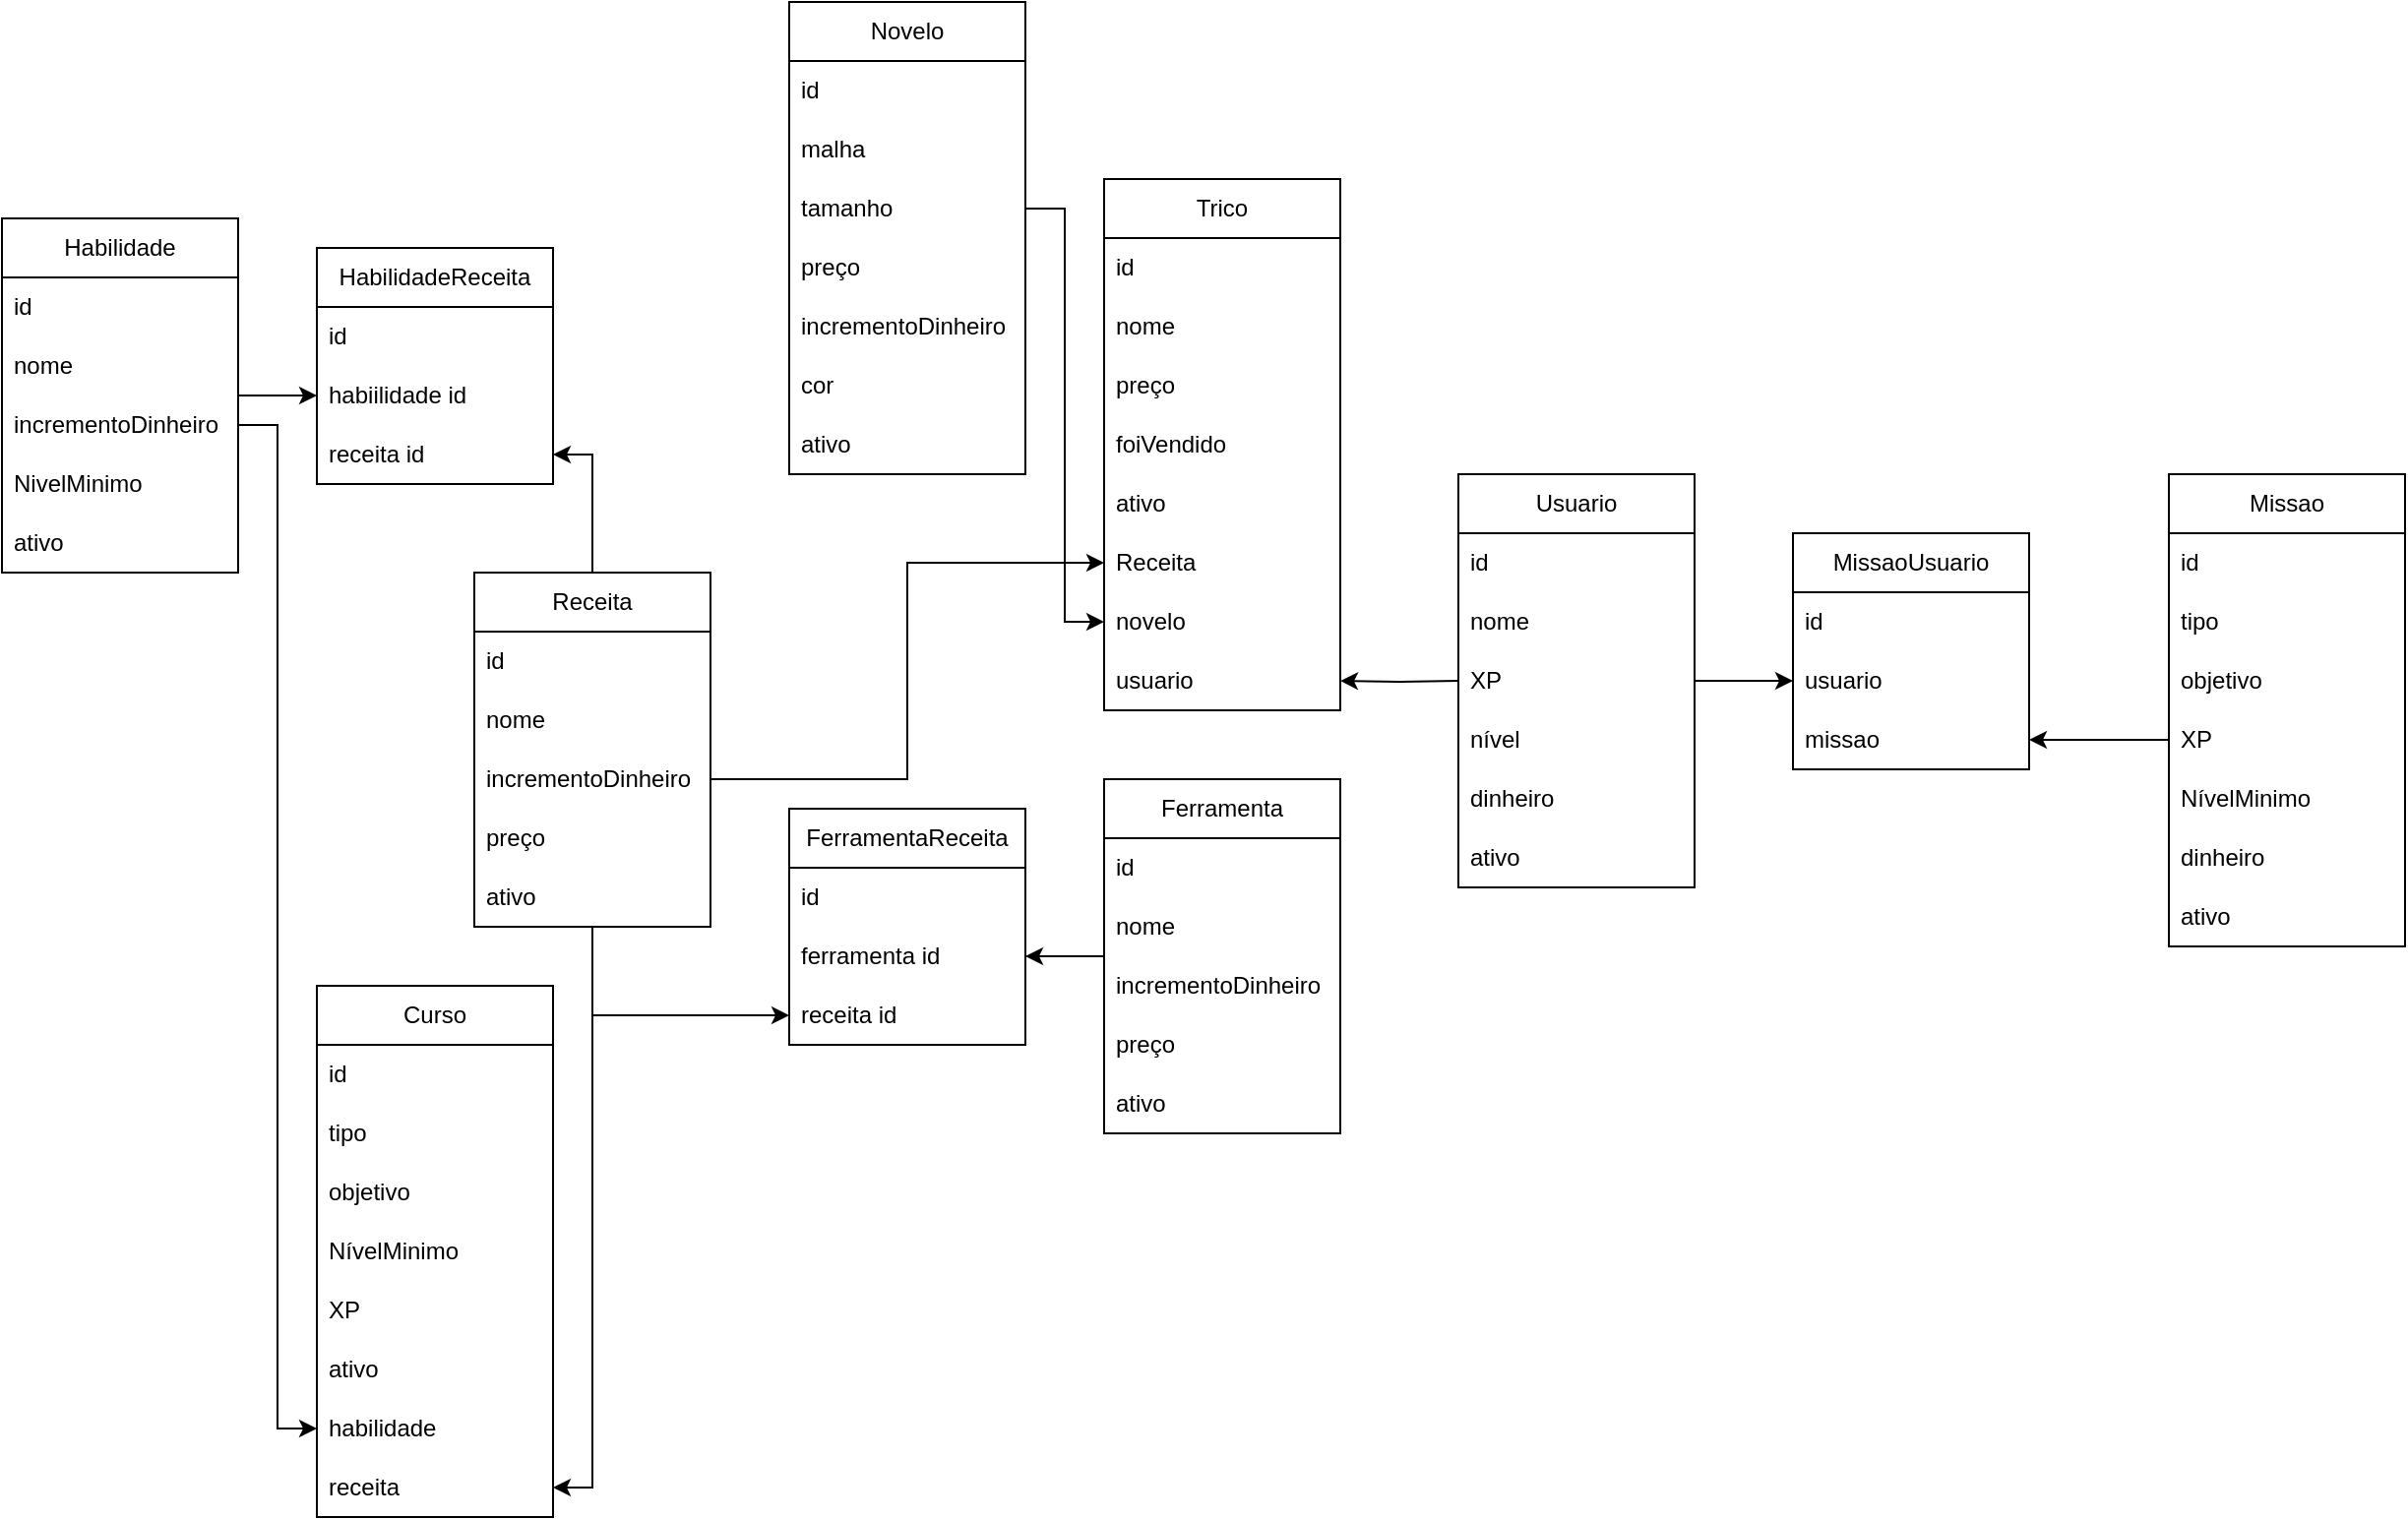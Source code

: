 <mxfile version="21.1.5" type="device">
  <diagram name="Página-1" id="l5tL4DcEClR6NQpXqscW">
    <mxGraphModel dx="1313" dy="1653" grid="1" gridSize="10" guides="1" tooltips="1" connect="1" arrows="1" fold="1" page="1" pageScale="1" pageWidth="827" pageHeight="1169" math="0" shadow="0">
      <root>
        <mxCell id="0" />
        <mxCell id="1" parent="0" />
        <mxCell id="5m_xbQgtjqE6TXDNcUpx-1" value="Usuario" style="swimlane;fontStyle=0;childLayout=stackLayout;horizontal=1;startSize=30;horizontalStack=0;resizeParent=1;resizeParentMax=0;resizeLast=0;collapsible=1;marginBottom=0;whiteSpace=wrap;html=1;" parent="1" vertex="1">
          <mxGeometry x="760" y="190" width="120" height="210" as="geometry" />
        </mxCell>
        <mxCell id="5m_xbQgtjqE6TXDNcUpx-2" value="id" style="text;strokeColor=none;fillColor=none;align=left;verticalAlign=middle;spacingLeft=4;spacingRight=4;overflow=hidden;points=[[0,0.5],[1,0.5]];portConstraint=eastwest;rotatable=0;whiteSpace=wrap;html=1;" parent="5m_xbQgtjqE6TXDNcUpx-1" vertex="1">
          <mxGeometry y="30" width="120" height="30" as="geometry" />
        </mxCell>
        <mxCell id="5m_xbQgtjqE6TXDNcUpx-3" value="nome" style="text;strokeColor=none;fillColor=none;align=left;verticalAlign=middle;spacingLeft=4;spacingRight=4;overflow=hidden;points=[[0,0.5],[1,0.5]];portConstraint=eastwest;rotatable=0;whiteSpace=wrap;html=1;" parent="5m_xbQgtjqE6TXDNcUpx-1" vertex="1">
          <mxGeometry y="60" width="120" height="30" as="geometry" />
        </mxCell>
        <mxCell id="5m_xbQgtjqE6TXDNcUpx-35" value="XP" style="text;strokeColor=none;fillColor=none;align=left;verticalAlign=middle;spacingLeft=4;spacingRight=4;overflow=hidden;points=[[0,0.5],[1,0.5]];portConstraint=eastwest;rotatable=0;whiteSpace=wrap;html=1;" parent="5m_xbQgtjqE6TXDNcUpx-1" vertex="1">
          <mxGeometry y="90" width="120" height="30" as="geometry" />
        </mxCell>
        <mxCell id="5m_xbQgtjqE6TXDNcUpx-44" value="nível&lt;br&gt;" style="text;strokeColor=none;fillColor=none;align=left;verticalAlign=middle;spacingLeft=4;spacingRight=4;overflow=hidden;points=[[0,0.5],[1,0.5]];portConstraint=eastwest;rotatable=0;whiteSpace=wrap;html=1;" parent="5m_xbQgtjqE6TXDNcUpx-1" vertex="1">
          <mxGeometry y="120" width="120" height="30" as="geometry" />
        </mxCell>
        <mxCell id="5m_xbQgtjqE6TXDNcUpx-46" value="dinheiro" style="text;strokeColor=none;fillColor=none;align=left;verticalAlign=middle;spacingLeft=4;spacingRight=4;overflow=hidden;points=[[0,0.5],[1,0.5]];portConstraint=eastwest;rotatable=0;whiteSpace=wrap;html=1;" parent="5m_xbQgtjqE6TXDNcUpx-1" vertex="1">
          <mxGeometry y="150" width="120" height="30" as="geometry" />
        </mxCell>
        <mxCell id="5m_xbQgtjqE6TXDNcUpx-47" value="ativo" style="text;strokeColor=none;fillColor=none;align=left;verticalAlign=middle;spacingLeft=4;spacingRight=4;overflow=hidden;points=[[0,0.5],[1,0.5]];portConstraint=eastwest;rotatable=0;whiteSpace=wrap;html=1;" parent="5m_xbQgtjqE6TXDNcUpx-1" vertex="1">
          <mxGeometry y="180" width="120" height="30" as="geometry" />
        </mxCell>
        <mxCell id="5m_xbQgtjqE6TXDNcUpx-5" value="Novelo" style="swimlane;fontStyle=0;childLayout=stackLayout;horizontal=1;startSize=30;horizontalStack=0;resizeParent=1;resizeParentMax=0;resizeLast=0;collapsible=1;marginBottom=0;whiteSpace=wrap;html=1;" parent="1" vertex="1">
          <mxGeometry x="420" y="-50" width="120" height="240" as="geometry" />
        </mxCell>
        <mxCell id="5m_xbQgtjqE6TXDNcUpx-6" value="id" style="text;strokeColor=none;fillColor=none;align=left;verticalAlign=middle;spacingLeft=4;spacingRight=4;overflow=hidden;points=[[0,0.5],[1,0.5]];portConstraint=eastwest;rotatable=0;whiteSpace=wrap;html=1;" parent="5m_xbQgtjqE6TXDNcUpx-5" vertex="1">
          <mxGeometry y="30" width="120" height="30" as="geometry" />
        </mxCell>
        <mxCell id="5m_xbQgtjqE6TXDNcUpx-7" value="malha" style="text;strokeColor=none;fillColor=none;align=left;verticalAlign=middle;spacingLeft=4;spacingRight=4;overflow=hidden;points=[[0,0.5],[1,0.5]];portConstraint=eastwest;rotatable=0;whiteSpace=wrap;html=1;" parent="5m_xbQgtjqE6TXDNcUpx-5" vertex="1">
          <mxGeometry y="60" width="120" height="30" as="geometry" />
        </mxCell>
        <mxCell id="5m_xbQgtjqE6TXDNcUpx-8" value="tamanho" style="text;strokeColor=none;fillColor=none;align=left;verticalAlign=middle;spacingLeft=4;spacingRight=4;overflow=hidden;points=[[0,0.5],[1,0.5]];portConstraint=eastwest;rotatable=0;whiteSpace=wrap;html=1;" parent="5m_xbQgtjqE6TXDNcUpx-5" vertex="1">
          <mxGeometry y="90" width="120" height="30" as="geometry" />
        </mxCell>
        <mxCell id="5m_xbQgtjqE6TXDNcUpx-9" value="preço" style="text;strokeColor=none;fillColor=none;align=left;verticalAlign=middle;spacingLeft=4;spacingRight=4;overflow=hidden;points=[[0,0.5],[1,0.5]];portConstraint=eastwest;rotatable=0;whiteSpace=wrap;html=1;" parent="5m_xbQgtjqE6TXDNcUpx-5" vertex="1">
          <mxGeometry y="120" width="120" height="30" as="geometry" />
        </mxCell>
        <mxCell id="5m_xbQgtjqE6TXDNcUpx-15" value="incrementoDinheiro" style="text;strokeColor=none;fillColor=none;align=left;verticalAlign=middle;spacingLeft=4;spacingRight=4;overflow=hidden;points=[[0,0.5],[1,0.5]];portConstraint=eastwest;rotatable=0;whiteSpace=wrap;html=1;" parent="5m_xbQgtjqE6TXDNcUpx-5" vertex="1">
          <mxGeometry y="150" width="120" height="30" as="geometry" />
        </mxCell>
        <mxCell id="5m_xbQgtjqE6TXDNcUpx-16" value="cor" style="text;strokeColor=none;fillColor=none;align=left;verticalAlign=middle;spacingLeft=4;spacingRight=4;overflow=hidden;points=[[0,0.5],[1,0.5]];portConstraint=eastwest;rotatable=0;whiteSpace=wrap;html=1;" parent="5m_xbQgtjqE6TXDNcUpx-5" vertex="1">
          <mxGeometry y="180" width="120" height="30" as="geometry" />
        </mxCell>
        <mxCell id="5m_xbQgtjqE6TXDNcUpx-50" value="ativo" style="text;strokeColor=none;fillColor=none;align=left;verticalAlign=middle;spacingLeft=4;spacingRight=4;overflow=hidden;points=[[0,0.5],[1,0.5]];portConstraint=eastwest;rotatable=0;whiteSpace=wrap;html=1;" parent="5m_xbQgtjqE6TXDNcUpx-5" vertex="1">
          <mxGeometry y="210" width="120" height="30" as="geometry" />
        </mxCell>
        <mxCell id="5m_xbQgtjqE6TXDNcUpx-71" style="edgeStyle=orthogonalEdgeStyle;rounded=0;orthogonalLoop=1;jettySize=auto;html=1;entryX=0;entryY=0.5;entryDx=0;entryDy=0;" parent="1" source="5m_xbQgtjqE6TXDNcUpx-10" target="5m_xbQgtjqE6TXDNcUpx-65" edge="1">
          <mxGeometry relative="1" as="geometry" />
        </mxCell>
        <mxCell id="5m_xbQgtjqE6TXDNcUpx-10" value="Habilidade" style="swimlane;fontStyle=0;childLayout=stackLayout;horizontal=1;startSize=30;horizontalStack=0;resizeParent=1;resizeParentMax=0;resizeLast=0;collapsible=1;marginBottom=0;whiteSpace=wrap;html=1;" parent="1" vertex="1">
          <mxGeometry x="20" y="60" width="120" height="180" as="geometry" />
        </mxCell>
        <mxCell id="5m_xbQgtjqE6TXDNcUpx-17" value="id" style="text;strokeColor=none;fillColor=none;align=left;verticalAlign=middle;spacingLeft=4;spacingRight=4;overflow=hidden;points=[[0,0.5],[1,0.5]];portConstraint=eastwest;rotatable=0;whiteSpace=wrap;html=1;" parent="5m_xbQgtjqE6TXDNcUpx-10" vertex="1">
          <mxGeometry y="30" width="120" height="30" as="geometry" />
        </mxCell>
        <mxCell id="5m_xbQgtjqE6TXDNcUpx-11" value="nome" style="text;strokeColor=none;fillColor=none;align=left;verticalAlign=middle;spacingLeft=4;spacingRight=4;overflow=hidden;points=[[0,0.5],[1,0.5]];portConstraint=eastwest;rotatable=0;whiteSpace=wrap;html=1;" parent="5m_xbQgtjqE6TXDNcUpx-10" vertex="1">
          <mxGeometry y="60" width="120" height="30" as="geometry" />
        </mxCell>
        <mxCell id="5m_xbQgtjqE6TXDNcUpx-12" value="incrementoDinheiro" style="text;strokeColor=none;fillColor=none;align=left;verticalAlign=middle;spacingLeft=4;spacingRight=4;overflow=hidden;points=[[0,0.5],[1,0.5]];portConstraint=eastwest;rotatable=0;whiteSpace=wrap;html=1;" parent="5m_xbQgtjqE6TXDNcUpx-10" vertex="1">
          <mxGeometry y="90" width="120" height="30" as="geometry" />
        </mxCell>
        <mxCell id="5m_xbQgtjqE6TXDNcUpx-59" value="NivelMinimo" style="text;strokeColor=none;fillColor=none;align=left;verticalAlign=middle;spacingLeft=4;spacingRight=4;overflow=hidden;points=[[0,0.5],[1,0.5]];portConstraint=eastwest;rotatable=0;whiteSpace=wrap;html=1;" parent="5m_xbQgtjqE6TXDNcUpx-10" vertex="1">
          <mxGeometry y="120" width="120" height="30" as="geometry" />
        </mxCell>
        <mxCell id="5m_xbQgtjqE6TXDNcUpx-51" value="ativo" style="text;strokeColor=none;fillColor=none;align=left;verticalAlign=middle;spacingLeft=4;spacingRight=4;overflow=hidden;points=[[0,0.5],[1,0.5]];portConstraint=eastwest;rotatable=0;whiteSpace=wrap;html=1;" parent="5m_xbQgtjqE6TXDNcUpx-10" vertex="1">
          <mxGeometry y="150" width="120" height="30" as="geometry" />
        </mxCell>
        <mxCell id="5m_xbQgtjqE6TXDNcUpx-74" style="edgeStyle=orthogonalEdgeStyle;rounded=0;orthogonalLoop=1;jettySize=auto;html=1;entryX=1;entryY=0.5;entryDx=0;entryDy=0;" parent="1" source="5m_xbQgtjqE6TXDNcUpx-18" target="5m_xbQgtjqE6TXDNcUpx-66" edge="1">
          <mxGeometry relative="1" as="geometry" />
        </mxCell>
        <mxCell id="5m_xbQgtjqE6TXDNcUpx-90" style="edgeStyle=orthogonalEdgeStyle;rounded=0;orthogonalLoop=1;jettySize=auto;html=1;entryX=1;entryY=0.5;entryDx=0;entryDy=0;" parent="1" source="5m_xbQgtjqE6TXDNcUpx-18" target="5m_xbQgtjqE6TXDNcUpx-88" edge="1">
          <mxGeometry relative="1" as="geometry" />
        </mxCell>
        <mxCell id="5m_xbQgtjqE6TXDNcUpx-107" style="edgeStyle=orthogonalEdgeStyle;rounded=0;orthogonalLoop=1;jettySize=auto;html=1;entryX=0;entryY=0.5;entryDx=0;entryDy=0;" parent="1" source="5m_xbQgtjqE6TXDNcUpx-18" target="5m_xbQgtjqE6TXDNcUpx-105" edge="1">
          <mxGeometry relative="1" as="geometry" />
        </mxCell>
        <mxCell id="5m_xbQgtjqE6TXDNcUpx-18" value="Receita" style="swimlane;fontStyle=0;childLayout=stackLayout;horizontal=1;startSize=30;horizontalStack=0;resizeParent=1;resizeParentMax=0;resizeLast=0;collapsible=1;marginBottom=0;whiteSpace=wrap;html=1;" parent="1" vertex="1">
          <mxGeometry x="260" y="240" width="120" height="180" as="geometry" />
        </mxCell>
        <mxCell id="5m_xbQgtjqE6TXDNcUpx-19" value="id" style="text;strokeColor=none;fillColor=none;align=left;verticalAlign=middle;spacingLeft=4;spacingRight=4;overflow=hidden;points=[[0,0.5],[1,0.5]];portConstraint=eastwest;rotatable=0;whiteSpace=wrap;html=1;" parent="5m_xbQgtjqE6TXDNcUpx-18" vertex="1">
          <mxGeometry y="30" width="120" height="30" as="geometry" />
        </mxCell>
        <mxCell id="5m_xbQgtjqE6TXDNcUpx-20" value="nome" style="text;strokeColor=none;fillColor=none;align=left;verticalAlign=middle;spacingLeft=4;spacingRight=4;overflow=hidden;points=[[0,0.5],[1,0.5]];portConstraint=eastwest;rotatable=0;whiteSpace=wrap;html=1;" parent="5m_xbQgtjqE6TXDNcUpx-18" vertex="1">
          <mxGeometry y="60" width="120" height="30" as="geometry" />
        </mxCell>
        <mxCell id="5m_xbQgtjqE6TXDNcUpx-21" value="incrementoDinheiro" style="text;strokeColor=none;fillColor=none;align=left;verticalAlign=middle;spacingLeft=4;spacingRight=4;overflow=hidden;points=[[0,0.5],[1,0.5]];portConstraint=eastwest;rotatable=0;whiteSpace=wrap;html=1;" parent="5m_xbQgtjqE6TXDNcUpx-18" vertex="1">
          <mxGeometry y="90" width="120" height="30" as="geometry" />
        </mxCell>
        <mxCell id="5m_xbQgtjqE6TXDNcUpx-23" value="preço" style="text;strokeColor=none;fillColor=none;align=left;verticalAlign=middle;spacingLeft=4;spacingRight=4;overflow=hidden;points=[[0,0.5],[1,0.5]];portConstraint=eastwest;rotatable=0;whiteSpace=wrap;html=1;" parent="5m_xbQgtjqE6TXDNcUpx-18" vertex="1">
          <mxGeometry y="120" width="120" height="30" as="geometry" />
        </mxCell>
        <mxCell id="5m_xbQgtjqE6TXDNcUpx-53" value="ativo" style="text;strokeColor=none;fillColor=none;align=left;verticalAlign=middle;spacingLeft=4;spacingRight=4;overflow=hidden;points=[[0,0.5],[1,0.5]];portConstraint=eastwest;rotatable=0;whiteSpace=wrap;html=1;" parent="5m_xbQgtjqE6TXDNcUpx-18" vertex="1">
          <mxGeometry y="150" width="120" height="30" as="geometry" />
        </mxCell>
        <mxCell id="5m_xbQgtjqE6TXDNcUpx-108" style="edgeStyle=orthogonalEdgeStyle;rounded=0;orthogonalLoop=1;jettySize=auto;html=1;" parent="1" source="5m_xbQgtjqE6TXDNcUpx-24" target="5m_xbQgtjqE6TXDNcUpx-104" edge="1">
          <mxGeometry relative="1" as="geometry" />
        </mxCell>
        <mxCell id="5m_xbQgtjqE6TXDNcUpx-24" value="Ferramenta" style="swimlane;fontStyle=0;childLayout=stackLayout;horizontal=1;startSize=30;horizontalStack=0;resizeParent=1;resizeParentMax=0;resizeLast=0;collapsible=1;marginBottom=0;whiteSpace=wrap;html=1;" parent="1" vertex="1">
          <mxGeometry x="580" y="345" width="120" height="180" as="geometry" />
        </mxCell>
        <mxCell id="5m_xbQgtjqE6TXDNcUpx-25" value="id" style="text;strokeColor=none;fillColor=none;align=left;verticalAlign=middle;spacingLeft=4;spacingRight=4;overflow=hidden;points=[[0,0.5],[1,0.5]];portConstraint=eastwest;rotatable=0;whiteSpace=wrap;html=1;" parent="5m_xbQgtjqE6TXDNcUpx-24" vertex="1">
          <mxGeometry y="30" width="120" height="30" as="geometry" />
        </mxCell>
        <mxCell id="5m_xbQgtjqE6TXDNcUpx-26" value="nome" style="text;strokeColor=none;fillColor=none;align=left;verticalAlign=middle;spacingLeft=4;spacingRight=4;overflow=hidden;points=[[0,0.5],[1,0.5]];portConstraint=eastwest;rotatable=0;whiteSpace=wrap;html=1;" parent="5m_xbQgtjqE6TXDNcUpx-24" vertex="1">
          <mxGeometry y="60" width="120" height="30" as="geometry" />
        </mxCell>
        <mxCell id="5m_xbQgtjqE6TXDNcUpx-27" value="incrementoDinheiro" style="text;strokeColor=none;fillColor=none;align=left;verticalAlign=middle;spacingLeft=4;spacingRight=4;overflow=hidden;points=[[0,0.5],[1,0.5]];portConstraint=eastwest;rotatable=0;whiteSpace=wrap;html=1;" parent="5m_xbQgtjqE6TXDNcUpx-24" vertex="1">
          <mxGeometry y="90" width="120" height="30" as="geometry" />
        </mxCell>
        <mxCell id="5m_xbQgtjqE6TXDNcUpx-28" value="preço" style="text;strokeColor=none;fillColor=none;align=left;verticalAlign=middle;spacingLeft=4;spacingRight=4;overflow=hidden;points=[[0,0.5],[1,0.5]];portConstraint=eastwest;rotatable=0;whiteSpace=wrap;html=1;" parent="5m_xbQgtjqE6TXDNcUpx-24" vertex="1">
          <mxGeometry y="120" width="120" height="30" as="geometry" />
        </mxCell>
        <mxCell id="5m_xbQgtjqE6TXDNcUpx-48" value="ativo" style="text;strokeColor=none;fillColor=none;align=left;verticalAlign=middle;spacingLeft=4;spacingRight=4;overflow=hidden;points=[[0,0.5],[1,0.5]];portConstraint=eastwest;rotatable=0;whiteSpace=wrap;html=1;" parent="5m_xbQgtjqE6TXDNcUpx-24" vertex="1">
          <mxGeometry y="150" width="120" height="30" as="geometry" />
        </mxCell>
        <mxCell id="5m_xbQgtjqE6TXDNcUpx-29" value="Trico" style="swimlane;fontStyle=0;childLayout=stackLayout;horizontal=1;startSize=30;horizontalStack=0;resizeParent=1;resizeParentMax=0;resizeLast=0;collapsible=1;marginBottom=0;whiteSpace=wrap;html=1;" parent="1" vertex="1">
          <mxGeometry x="580" y="40" width="120" height="270" as="geometry" />
        </mxCell>
        <mxCell id="5m_xbQgtjqE6TXDNcUpx-30" value="id" style="text;strokeColor=none;fillColor=none;align=left;verticalAlign=middle;spacingLeft=4;spacingRight=4;overflow=hidden;points=[[0,0.5],[1,0.5]];portConstraint=eastwest;rotatable=0;whiteSpace=wrap;html=1;" parent="5m_xbQgtjqE6TXDNcUpx-29" vertex="1">
          <mxGeometry y="30" width="120" height="30" as="geometry" />
        </mxCell>
        <mxCell id="5m_xbQgtjqE6TXDNcUpx-31" value="nome" style="text;strokeColor=none;fillColor=none;align=left;verticalAlign=middle;spacingLeft=4;spacingRight=4;overflow=hidden;points=[[0,0.5],[1,0.5]];portConstraint=eastwest;rotatable=0;whiteSpace=wrap;html=1;" parent="5m_xbQgtjqE6TXDNcUpx-29" vertex="1">
          <mxGeometry y="60" width="120" height="30" as="geometry" />
        </mxCell>
        <mxCell id="5m_xbQgtjqE6TXDNcUpx-34" value="preço" style="text;strokeColor=none;fillColor=none;align=left;verticalAlign=middle;spacingLeft=4;spacingRight=4;overflow=hidden;points=[[0,0.5],[1,0.5]];portConstraint=eastwest;rotatable=0;whiteSpace=wrap;html=1;" parent="5m_xbQgtjqE6TXDNcUpx-29" vertex="1">
          <mxGeometry y="90" width="120" height="30" as="geometry" />
        </mxCell>
        <mxCell id="5m_xbQgtjqE6TXDNcUpx-60" value="foiVendido" style="text;strokeColor=none;fillColor=none;align=left;verticalAlign=middle;spacingLeft=4;spacingRight=4;overflow=hidden;points=[[0,0.5],[1,0.5]];portConstraint=eastwest;rotatable=0;whiteSpace=wrap;html=1;" parent="5m_xbQgtjqE6TXDNcUpx-29" vertex="1">
          <mxGeometry y="120" width="120" height="30" as="geometry" />
        </mxCell>
        <mxCell id="5m_xbQgtjqE6TXDNcUpx-54" value="ativo" style="text;strokeColor=none;fillColor=none;align=left;verticalAlign=middle;spacingLeft=4;spacingRight=4;overflow=hidden;points=[[0,0.5],[1,0.5]];portConstraint=eastwest;rotatable=0;whiteSpace=wrap;html=1;" parent="5m_xbQgtjqE6TXDNcUpx-29" vertex="1">
          <mxGeometry y="150" width="120" height="30" as="geometry" />
        </mxCell>
        <mxCell id="5m_xbQgtjqE6TXDNcUpx-61" value="Receita" style="text;strokeColor=none;fillColor=none;align=left;verticalAlign=middle;spacingLeft=4;spacingRight=4;overflow=hidden;points=[[0,0.5],[1,0.5]];portConstraint=eastwest;rotatable=0;whiteSpace=wrap;html=1;" parent="5m_xbQgtjqE6TXDNcUpx-29" vertex="1">
          <mxGeometry y="180" width="120" height="30" as="geometry" />
        </mxCell>
        <mxCell id="5m_xbQgtjqE6TXDNcUpx-62" value="novelo" style="text;strokeColor=none;fillColor=none;align=left;verticalAlign=middle;spacingLeft=4;spacingRight=4;overflow=hidden;points=[[0,0.5],[1,0.5]];portConstraint=eastwest;rotatable=0;whiteSpace=wrap;html=1;" parent="5m_xbQgtjqE6TXDNcUpx-29" vertex="1">
          <mxGeometry y="210" width="120" height="30" as="geometry" />
        </mxCell>
        <mxCell id="5m_xbQgtjqE6TXDNcUpx-109" value="usuario" style="text;strokeColor=none;fillColor=none;align=left;verticalAlign=middle;spacingLeft=4;spacingRight=4;overflow=hidden;points=[[0,0.5],[1,0.5]];portConstraint=eastwest;rotatable=0;whiteSpace=wrap;html=1;" parent="5m_xbQgtjqE6TXDNcUpx-29" vertex="1">
          <mxGeometry y="240" width="120" height="30" as="geometry" />
        </mxCell>
        <mxCell id="5m_xbQgtjqE6TXDNcUpx-36" value="Missao" style="swimlane;fontStyle=0;childLayout=stackLayout;horizontal=1;startSize=30;horizontalStack=0;resizeParent=1;resizeParentMax=0;resizeLast=0;collapsible=1;marginBottom=0;whiteSpace=wrap;html=1;" parent="1" vertex="1">
          <mxGeometry x="1121" y="190" width="120" height="240" as="geometry" />
        </mxCell>
        <mxCell id="5m_xbQgtjqE6TXDNcUpx-37" value="id" style="text;strokeColor=none;fillColor=none;align=left;verticalAlign=middle;spacingLeft=4;spacingRight=4;overflow=hidden;points=[[0,0.5],[1,0.5]];portConstraint=eastwest;rotatable=0;whiteSpace=wrap;html=1;" parent="5m_xbQgtjqE6TXDNcUpx-36" vertex="1">
          <mxGeometry y="30" width="120" height="30" as="geometry" />
        </mxCell>
        <mxCell id="5m_xbQgtjqE6TXDNcUpx-38" value="tipo" style="text;strokeColor=none;fillColor=none;align=left;verticalAlign=middle;spacingLeft=4;spacingRight=4;overflow=hidden;points=[[0,0.5],[1,0.5]];portConstraint=eastwest;rotatable=0;whiteSpace=wrap;html=1;" parent="5m_xbQgtjqE6TXDNcUpx-36" vertex="1">
          <mxGeometry y="60" width="120" height="30" as="geometry" />
        </mxCell>
        <mxCell id="5m_xbQgtjqE6TXDNcUpx-39" value="objetivo" style="text;strokeColor=none;fillColor=none;align=left;verticalAlign=middle;spacingLeft=4;spacingRight=4;overflow=hidden;points=[[0,0.5],[1,0.5]];portConstraint=eastwest;rotatable=0;whiteSpace=wrap;html=1;" parent="5m_xbQgtjqE6TXDNcUpx-36" vertex="1">
          <mxGeometry y="90" width="120" height="30" as="geometry" />
        </mxCell>
        <mxCell id="5m_xbQgtjqE6TXDNcUpx-55" value="XP" style="text;strokeColor=none;fillColor=none;align=left;verticalAlign=middle;spacingLeft=4;spacingRight=4;overflow=hidden;points=[[0,0.5],[1,0.5]];portConstraint=eastwest;rotatable=0;whiteSpace=wrap;html=1;" parent="5m_xbQgtjqE6TXDNcUpx-36" vertex="1">
          <mxGeometry y="120" width="120" height="30" as="geometry" />
        </mxCell>
        <mxCell id="5m_xbQgtjqE6TXDNcUpx-56" value="NívelMinimo" style="text;strokeColor=none;fillColor=none;align=left;verticalAlign=middle;spacingLeft=4;spacingRight=4;overflow=hidden;points=[[0,0.5],[1,0.5]];portConstraint=eastwest;rotatable=0;whiteSpace=wrap;html=1;" parent="5m_xbQgtjqE6TXDNcUpx-36" vertex="1">
          <mxGeometry y="150" width="120" height="30" as="geometry" />
        </mxCell>
        <mxCell id="5m_xbQgtjqE6TXDNcUpx-49" value="dinheiro" style="text;strokeColor=none;fillColor=none;align=left;verticalAlign=middle;spacingLeft=4;spacingRight=4;overflow=hidden;points=[[0,0.5],[1,0.5]];portConstraint=eastwest;rotatable=0;whiteSpace=wrap;html=1;" parent="5m_xbQgtjqE6TXDNcUpx-36" vertex="1">
          <mxGeometry y="180" width="120" height="30" as="geometry" />
        </mxCell>
        <mxCell id="5m_xbQgtjqE6TXDNcUpx-91" value="ativo" style="text;strokeColor=none;fillColor=none;align=left;verticalAlign=middle;spacingLeft=4;spacingRight=4;overflow=hidden;points=[[0,0.5],[1,0.5]];portConstraint=eastwest;rotatable=0;whiteSpace=wrap;html=1;" parent="5m_xbQgtjqE6TXDNcUpx-36" vertex="1">
          <mxGeometry y="210" width="120" height="30" as="geometry" />
        </mxCell>
        <mxCell id="5m_xbQgtjqE6TXDNcUpx-40" value="Curso" style="swimlane;fontStyle=0;childLayout=stackLayout;horizontal=1;startSize=30;horizontalStack=0;resizeParent=1;resizeParentMax=0;resizeLast=0;collapsible=1;marginBottom=0;whiteSpace=wrap;html=1;" parent="1" vertex="1">
          <mxGeometry x="180" y="450" width="120" height="270" as="geometry" />
        </mxCell>
        <mxCell id="5m_xbQgtjqE6TXDNcUpx-41" value="id" style="text;strokeColor=none;fillColor=none;align=left;verticalAlign=middle;spacingLeft=4;spacingRight=4;overflow=hidden;points=[[0,0.5],[1,0.5]];portConstraint=eastwest;rotatable=0;whiteSpace=wrap;html=1;" parent="5m_xbQgtjqE6TXDNcUpx-40" vertex="1">
          <mxGeometry y="30" width="120" height="30" as="geometry" />
        </mxCell>
        <mxCell id="5m_xbQgtjqE6TXDNcUpx-42" value="tipo" style="text;strokeColor=none;fillColor=none;align=left;verticalAlign=middle;spacingLeft=4;spacingRight=4;overflow=hidden;points=[[0,0.5],[1,0.5]];portConstraint=eastwest;rotatable=0;whiteSpace=wrap;html=1;" parent="5m_xbQgtjqE6TXDNcUpx-40" vertex="1">
          <mxGeometry y="60" width="120" height="30" as="geometry" />
        </mxCell>
        <mxCell id="5m_xbQgtjqE6TXDNcUpx-43" value="objetivo" style="text;strokeColor=none;fillColor=none;align=left;verticalAlign=middle;spacingLeft=4;spacingRight=4;overflow=hidden;points=[[0,0.5],[1,0.5]];portConstraint=eastwest;rotatable=0;whiteSpace=wrap;html=1;" parent="5m_xbQgtjqE6TXDNcUpx-40" vertex="1">
          <mxGeometry y="90" width="120" height="30" as="geometry" />
        </mxCell>
        <mxCell id="5m_xbQgtjqE6TXDNcUpx-57" value="NívelMinimo" style="text;strokeColor=none;fillColor=none;align=left;verticalAlign=middle;spacingLeft=4;spacingRight=4;overflow=hidden;points=[[0,0.5],[1,0.5]];portConstraint=eastwest;rotatable=0;whiteSpace=wrap;html=1;" parent="5m_xbQgtjqE6TXDNcUpx-40" vertex="1">
          <mxGeometry y="120" width="120" height="30" as="geometry" />
        </mxCell>
        <mxCell id="5m_xbQgtjqE6TXDNcUpx-58" value="XP" style="text;strokeColor=none;fillColor=none;align=left;verticalAlign=middle;spacingLeft=4;spacingRight=4;overflow=hidden;points=[[0,0.5],[1,0.5]];portConstraint=eastwest;rotatable=0;whiteSpace=wrap;html=1;" parent="5m_xbQgtjqE6TXDNcUpx-40" vertex="1">
          <mxGeometry y="150" width="120" height="30" as="geometry" />
        </mxCell>
        <mxCell id="5m_xbQgtjqE6TXDNcUpx-52" value="ativo" style="text;strokeColor=none;fillColor=none;align=left;verticalAlign=middle;spacingLeft=4;spacingRight=4;overflow=hidden;points=[[0,0.5],[1,0.5]];portConstraint=eastwest;rotatable=0;whiteSpace=wrap;html=1;" parent="5m_xbQgtjqE6TXDNcUpx-40" vertex="1">
          <mxGeometry y="180" width="120" height="30" as="geometry" />
        </mxCell>
        <mxCell id="5m_xbQgtjqE6TXDNcUpx-87" value="habilidade" style="text;strokeColor=none;fillColor=none;align=left;verticalAlign=middle;spacingLeft=4;spacingRight=4;overflow=hidden;points=[[0,0.5],[1,0.5]];portConstraint=eastwest;rotatable=0;whiteSpace=wrap;html=1;" parent="5m_xbQgtjqE6TXDNcUpx-40" vertex="1">
          <mxGeometry y="210" width="120" height="30" as="geometry" />
        </mxCell>
        <mxCell id="5m_xbQgtjqE6TXDNcUpx-88" value="receita" style="text;strokeColor=none;fillColor=none;align=left;verticalAlign=middle;spacingLeft=4;spacingRight=4;overflow=hidden;points=[[0,0.5],[1,0.5]];portConstraint=eastwest;rotatable=0;whiteSpace=wrap;html=1;" parent="5m_xbQgtjqE6TXDNcUpx-40" vertex="1">
          <mxGeometry y="240" width="120" height="30" as="geometry" />
        </mxCell>
        <mxCell id="5m_xbQgtjqE6TXDNcUpx-63" value="HabilidadeReceita" style="swimlane;fontStyle=0;childLayout=stackLayout;horizontal=1;startSize=30;horizontalStack=0;resizeParent=1;resizeParentMax=0;resizeLast=0;collapsible=1;marginBottom=0;whiteSpace=wrap;html=1;" parent="1" vertex="1">
          <mxGeometry x="180" y="75" width="120" height="120" as="geometry" />
        </mxCell>
        <mxCell id="5m_xbQgtjqE6TXDNcUpx-64" value="id" style="text;strokeColor=none;fillColor=none;align=left;verticalAlign=middle;spacingLeft=4;spacingRight=4;overflow=hidden;points=[[0,0.5],[1,0.5]];portConstraint=eastwest;rotatable=0;whiteSpace=wrap;html=1;" parent="5m_xbQgtjqE6TXDNcUpx-63" vertex="1">
          <mxGeometry y="30" width="120" height="30" as="geometry" />
        </mxCell>
        <mxCell id="5m_xbQgtjqE6TXDNcUpx-65" value="habiilidade id" style="text;strokeColor=none;fillColor=none;align=left;verticalAlign=middle;spacingLeft=4;spacingRight=4;overflow=hidden;points=[[0,0.5],[1,0.5]];portConstraint=eastwest;rotatable=0;whiteSpace=wrap;html=1;" parent="5m_xbQgtjqE6TXDNcUpx-63" vertex="1">
          <mxGeometry y="60" width="120" height="30" as="geometry" />
        </mxCell>
        <mxCell id="5m_xbQgtjqE6TXDNcUpx-66" value="receita id" style="text;strokeColor=none;fillColor=none;align=left;verticalAlign=middle;spacingLeft=4;spacingRight=4;overflow=hidden;points=[[0,0.5],[1,0.5]];portConstraint=eastwest;rotatable=0;whiteSpace=wrap;html=1;" parent="5m_xbQgtjqE6TXDNcUpx-63" vertex="1">
          <mxGeometry y="90" width="120" height="30" as="geometry" />
        </mxCell>
        <mxCell id="5m_xbQgtjqE6TXDNcUpx-75" style="edgeStyle=orthogonalEdgeStyle;rounded=0;orthogonalLoop=1;jettySize=auto;html=1;entryX=0;entryY=0.5;entryDx=0;entryDy=0;" parent="1" source="5m_xbQgtjqE6TXDNcUpx-21" target="5m_xbQgtjqE6TXDNcUpx-61" edge="1">
          <mxGeometry relative="1" as="geometry" />
        </mxCell>
        <mxCell id="5m_xbQgtjqE6TXDNcUpx-79" style="edgeStyle=orthogonalEdgeStyle;rounded=0;orthogonalLoop=1;jettySize=auto;html=1;entryX=0;entryY=0.5;entryDx=0;entryDy=0;exitX=1;exitY=0.5;exitDx=0;exitDy=0;" parent="1" source="5m_xbQgtjqE6TXDNcUpx-8" target="5m_xbQgtjqE6TXDNcUpx-62" edge="1">
          <mxGeometry relative="1" as="geometry" />
        </mxCell>
        <mxCell id="5m_xbQgtjqE6TXDNcUpx-89" style="edgeStyle=orthogonalEdgeStyle;rounded=0;orthogonalLoop=1;jettySize=auto;html=1;entryX=0;entryY=0.5;entryDx=0;entryDy=0;" parent="1" source="5m_xbQgtjqE6TXDNcUpx-12" target="5m_xbQgtjqE6TXDNcUpx-87" edge="1">
          <mxGeometry relative="1" as="geometry" />
        </mxCell>
        <mxCell id="5m_xbQgtjqE6TXDNcUpx-92" value="MissaoUsuario" style="swimlane;fontStyle=0;childLayout=stackLayout;horizontal=1;startSize=30;horizontalStack=0;resizeParent=1;resizeParentMax=0;resizeLast=0;collapsible=1;marginBottom=0;whiteSpace=wrap;html=1;" parent="1" vertex="1">
          <mxGeometry x="930" y="220" width="120" height="120" as="geometry" />
        </mxCell>
        <mxCell id="5m_xbQgtjqE6TXDNcUpx-93" value="id" style="text;strokeColor=none;fillColor=none;align=left;verticalAlign=middle;spacingLeft=4;spacingRight=4;overflow=hidden;points=[[0,0.5],[1,0.5]];portConstraint=eastwest;rotatable=0;whiteSpace=wrap;html=1;" parent="5m_xbQgtjqE6TXDNcUpx-92" vertex="1">
          <mxGeometry y="30" width="120" height="30" as="geometry" />
        </mxCell>
        <mxCell id="5m_xbQgtjqE6TXDNcUpx-94" value="usuario" style="text;strokeColor=none;fillColor=none;align=left;verticalAlign=middle;spacingLeft=4;spacingRight=4;overflow=hidden;points=[[0,0.5],[1,0.5]];portConstraint=eastwest;rotatable=0;whiteSpace=wrap;html=1;" parent="5m_xbQgtjqE6TXDNcUpx-92" vertex="1">
          <mxGeometry y="60" width="120" height="30" as="geometry" />
        </mxCell>
        <mxCell id="5m_xbQgtjqE6TXDNcUpx-95" value="missao" style="text;strokeColor=none;fillColor=none;align=left;verticalAlign=middle;spacingLeft=4;spacingRight=4;overflow=hidden;points=[[0,0.5],[1,0.5]];portConstraint=eastwest;rotatable=0;whiteSpace=wrap;html=1;" parent="5m_xbQgtjqE6TXDNcUpx-92" vertex="1">
          <mxGeometry y="90" width="120" height="30" as="geometry" />
        </mxCell>
        <mxCell id="5m_xbQgtjqE6TXDNcUpx-100" style="edgeStyle=orthogonalEdgeStyle;rounded=0;orthogonalLoop=1;jettySize=auto;html=1;entryX=1;entryY=0.5;entryDx=0;entryDy=0;" parent="1" source="5m_xbQgtjqE6TXDNcUpx-55" target="5m_xbQgtjqE6TXDNcUpx-95" edge="1">
          <mxGeometry relative="1" as="geometry" />
        </mxCell>
        <mxCell id="5m_xbQgtjqE6TXDNcUpx-101" style="edgeStyle=orthogonalEdgeStyle;rounded=0;orthogonalLoop=1;jettySize=auto;html=1;entryX=0;entryY=0.5;entryDx=0;entryDy=0;" parent="1" source="5m_xbQgtjqE6TXDNcUpx-35" target="5m_xbQgtjqE6TXDNcUpx-94" edge="1">
          <mxGeometry relative="1" as="geometry" />
        </mxCell>
        <mxCell id="5m_xbQgtjqE6TXDNcUpx-102" value="FerramentaReceita" style="swimlane;fontStyle=0;childLayout=stackLayout;horizontal=1;startSize=30;horizontalStack=0;resizeParent=1;resizeParentMax=0;resizeLast=0;collapsible=1;marginBottom=0;whiteSpace=wrap;html=1;" parent="1" vertex="1">
          <mxGeometry x="420" y="360" width="120" height="120" as="geometry" />
        </mxCell>
        <mxCell id="5m_xbQgtjqE6TXDNcUpx-103" value="id" style="text;strokeColor=none;fillColor=none;align=left;verticalAlign=middle;spacingLeft=4;spacingRight=4;overflow=hidden;points=[[0,0.5],[1,0.5]];portConstraint=eastwest;rotatable=0;whiteSpace=wrap;html=1;" parent="5m_xbQgtjqE6TXDNcUpx-102" vertex="1">
          <mxGeometry y="30" width="120" height="30" as="geometry" />
        </mxCell>
        <mxCell id="5m_xbQgtjqE6TXDNcUpx-104" value="ferramenta id" style="text;strokeColor=none;fillColor=none;align=left;verticalAlign=middle;spacingLeft=4;spacingRight=4;overflow=hidden;points=[[0,0.5],[1,0.5]];portConstraint=eastwest;rotatable=0;whiteSpace=wrap;html=1;" parent="5m_xbQgtjqE6TXDNcUpx-102" vertex="1">
          <mxGeometry y="60" width="120" height="30" as="geometry" />
        </mxCell>
        <mxCell id="5m_xbQgtjqE6TXDNcUpx-105" value="receita id" style="text;strokeColor=none;fillColor=none;align=left;verticalAlign=middle;spacingLeft=4;spacingRight=4;overflow=hidden;points=[[0,0.5],[1,0.5]];portConstraint=eastwest;rotatable=0;whiteSpace=wrap;html=1;" parent="5m_xbQgtjqE6TXDNcUpx-102" vertex="1">
          <mxGeometry y="90" width="120" height="30" as="geometry" />
        </mxCell>
        <mxCell id="5m_xbQgtjqE6TXDNcUpx-110" style="edgeStyle=orthogonalEdgeStyle;rounded=0;orthogonalLoop=1;jettySize=auto;html=1;entryX=1;entryY=0.5;entryDx=0;entryDy=0;" parent="1" target="5m_xbQgtjqE6TXDNcUpx-109" edge="1">
          <mxGeometry relative="1" as="geometry">
            <mxPoint x="760" y="295" as="sourcePoint" />
          </mxGeometry>
        </mxCell>
      </root>
    </mxGraphModel>
  </diagram>
</mxfile>
